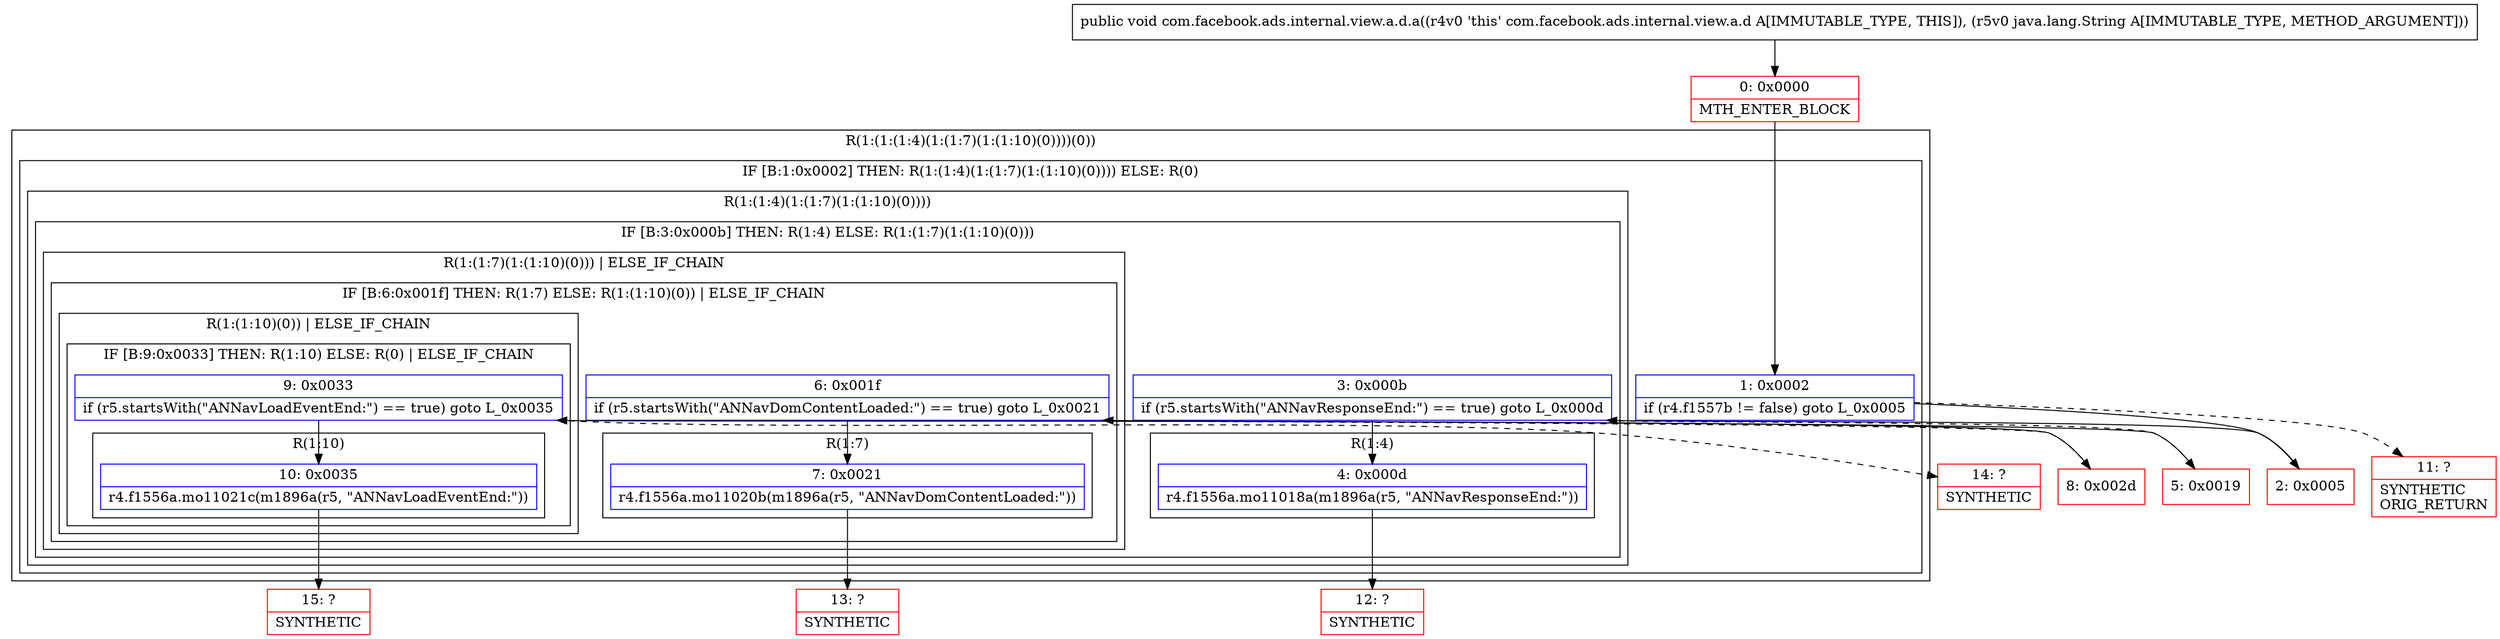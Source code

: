 digraph "CFG forcom.facebook.ads.internal.view.a.d.a(Ljava\/lang\/String;)V" {
subgraph cluster_Region_548309720 {
label = "R(1:(1:(1:4)(1:(1:7)(1:(1:10)(0))))(0))";
node [shape=record,color=blue];
subgraph cluster_IfRegion_2132177636 {
label = "IF [B:1:0x0002] THEN: R(1:(1:4)(1:(1:7)(1:(1:10)(0)))) ELSE: R(0)";
node [shape=record,color=blue];
Node_1 [shape=record,label="{1\:\ 0x0002|if (r4.f1557b != false) goto L_0x0005\l}"];
subgraph cluster_Region_1819060641 {
label = "R(1:(1:4)(1:(1:7)(1:(1:10)(0))))";
node [shape=record,color=blue];
subgraph cluster_IfRegion_1847080008 {
label = "IF [B:3:0x000b] THEN: R(1:4) ELSE: R(1:(1:7)(1:(1:10)(0)))";
node [shape=record,color=blue];
Node_3 [shape=record,label="{3\:\ 0x000b|if (r5.startsWith(\"ANNavResponseEnd:\") == true) goto L_0x000d\l}"];
subgraph cluster_Region_984910617 {
label = "R(1:4)";
node [shape=record,color=blue];
Node_4 [shape=record,label="{4\:\ 0x000d|r4.f1556a.mo11018a(m1896a(r5, \"ANNavResponseEnd:\"))\l}"];
}
subgraph cluster_Region_1987665913 {
label = "R(1:(1:7)(1:(1:10)(0))) | ELSE_IF_CHAIN\l";
node [shape=record,color=blue];
subgraph cluster_IfRegion_2144457014 {
label = "IF [B:6:0x001f] THEN: R(1:7) ELSE: R(1:(1:10)(0)) | ELSE_IF_CHAIN\l";
node [shape=record,color=blue];
Node_6 [shape=record,label="{6\:\ 0x001f|if (r5.startsWith(\"ANNavDomContentLoaded:\") == true) goto L_0x0021\l}"];
subgraph cluster_Region_1355022576 {
label = "R(1:7)";
node [shape=record,color=blue];
Node_7 [shape=record,label="{7\:\ 0x0021|r4.f1556a.mo11020b(m1896a(r5, \"ANNavDomContentLoaded:\"))\l}"];
}
subgraph cluster_Region_1320592818 {
label = "R(1:(1:10)(0)) | ELSE_IF_CHAIN\l";
node [shape=record,color=blue];
subgraph cluster_IfRegion_1921821962 {
label = "IF [B:9:0x0033] THEN: R(1:10) ELSE: R(0) | ELSE_IF_CHAIN\l";
node [shape=record,color=blue];
Node_9 [shape=record,label="{9\:\ 0x0033|if (r5.startsWith(\"ANNavLoadEventEnd:\") == true) goto L_0x0035\l}"];
subgraph cluster_Region_61184524 {
label = "R(1:10)";
node [shape=record,color=blue];
Node_10 [shape=record,label="{10\:\ 0x0035|r4.f1556a.mo11021c(m1896a(r5, \"ANNavLoadEventEnd:\"))\l}"];
}
subgraph cluster_Region_1930877192 {
label = "R(0)";
node [shape=record,color=blue];
}
}
}
}
}
}
}
subgraph cluster_Region_150370797 {
label = "R(0)";
node [shape=record,color=blue];
}
}
}
Node_0 [shape=record,color=red,label="{0\:\ 0x0000|MTH_ENTER_BLOCK\l}"];
Node_2 [shape=record,color=red,label="{2\:\ 0x0005}"];
Node_5 [shape=record,color=red,label="{5\:\ 0x0019}"];
Node_8 [shape=record,color=red,label="{8\:\ 0x002d}"];
Node_11 [shape=record,color=red,label="{11\:\ ?|SYNTHETIC\lORIG_RETURN\l}"];
Node_12 [shape=record,color=red,label="{12\:\ ?|SYNTHETIC\l}"];
Node_13 [shape=record,color=red,label="{13\:\ ?|SYNTHETIC\l}"];
Node_14 [shape=record,color=red,label="{14\:\ ?|SYNTHETIC\l}"];
Node_15 [shape=record,color=red,label="{15\:\ ?|SYNTHETIC\l}"];
MethodNode[shape=record,label="{public void com.facebook.ads.internal.view.a.d.a((r4v0 'this' com.facebook.ads.internal.view.a.d A[IMMUTABLE_TYPE, THIS]), (r5v0 java.lang.String A[IMMUTABLE_TYPE, METHOD_ARGUMENT])) }"];
MethodNode -> Node_0;
Node_1 -> Node_2;
Node_1 -> Node_11[style=dashed];
Node_3 -> Node_4;
Node_3 -> Node_5[style=dashed];
Node_4 -> Node_12;
Node_6 -> Node_7;
Node_6 -> Node_8[style=dashed];
Node_7 -> Node_13;
Node_9 -> Node_10;
Node_9 -> Node_14[style=dashed];
Node_10 -> Node_15;
Node_0 -> Node_1;
Node_2 -> Node_3;
Node_5 -> Node_6;
Node_8 -> Node_9;
}

